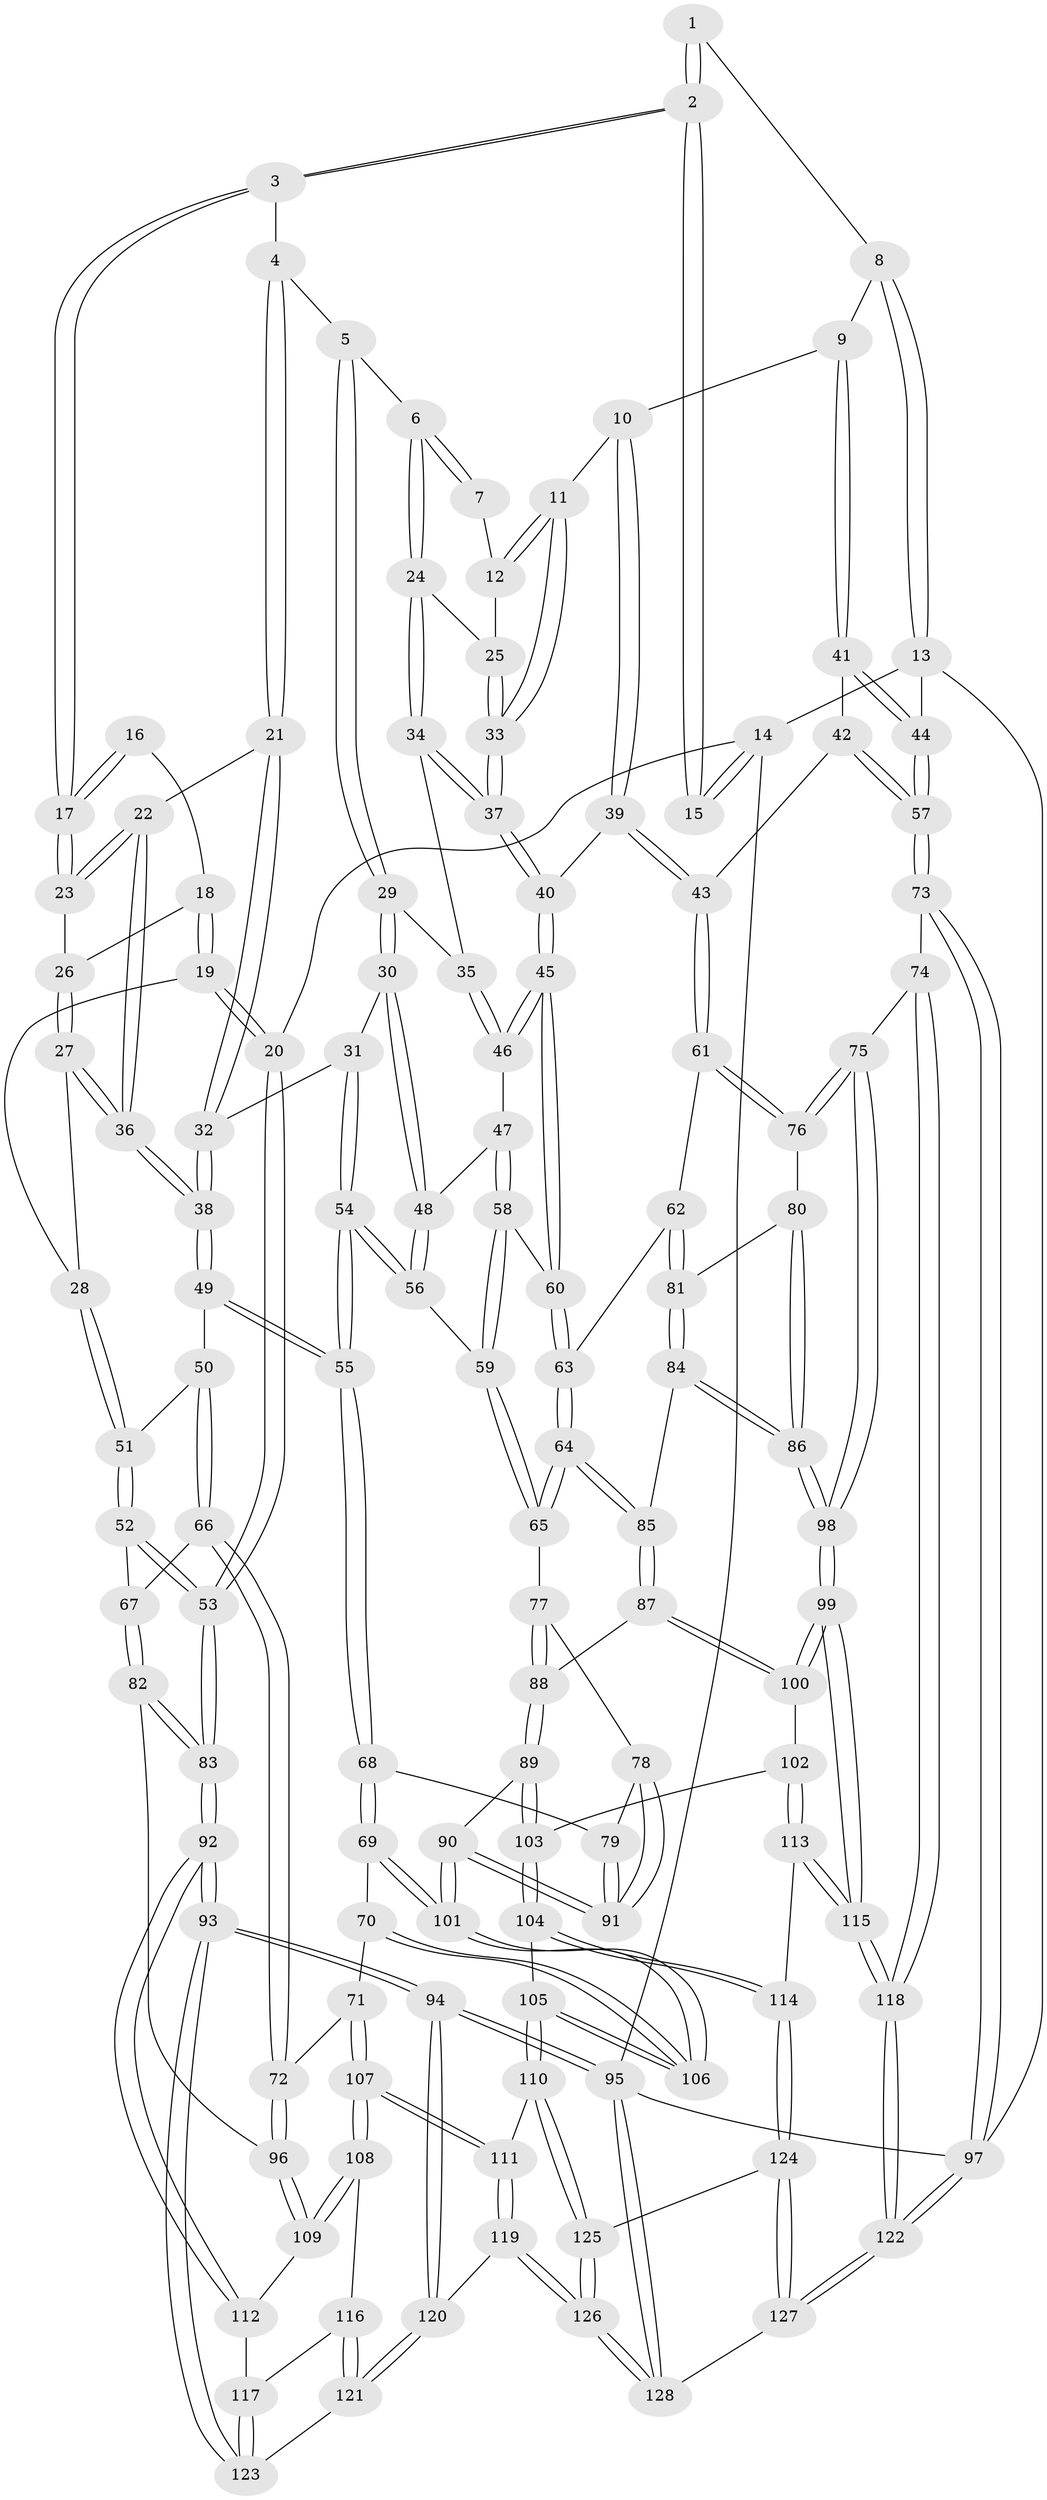 // Generated by graph-tools (version 1.1) at 2025/00/03/09/25 05:00:55]
// undirected, 128 vertices, 317 edges
graph export_dot {
graph [start="1"]
  node [color=gray90,style=filled];
  1 [pos="+0.7354560006399147+0"];
  2 [pos="+0.43929007834806705+0"];
  3 [pos="+0.43257444182641935+0"];
  4 [pos="+0.4393758656657047+0"];
  5 [pos="+0.5155832663437975+0.05990785810043787"];
  6 [pos="+0.5950292577914752+0.09227583347476874"];
  7 [pos="+0.7062883364171832+0"];
  8 [pos="+0.8319553378443297+0"];
  9 [pos="+0.8293286444418417+0.11682680329742202"];
  10 [pos="+0.8218356862832927+0.11984866355781841"];
  11 [pos="+0.7300616784626214+0.10975478974363573"];
  12 [pos="+0.6980923399586079+0.07643567625573787"];
  13 [pos="+1+0"];
  14 [pos="+0+0"];
  15 [pos="+0.11158740045327832+0"];
  16 [pos="+0.15549281128288536+0"];
  17 [pos="+0.23064881733950343+0.08501513622972642"];
  18 [pos="+0.10433495651323726+0.08352446492515228"];
  19 [pos="+0.011799552441511728+0.16375221738538145"];
  20 [pos="+0+0.14233143653398803"];
  21 [pos="+0.38404794830078187+0.10956906765062721"];
  22 [pos="+0.23926379177903803+0.10582328750018183"];
  23 [pos="+0.23068162909291212+0.08602610372778595"];
  24 [pos="+0.6085673798769727+0.10759707131746711"];
  25 [pos="+0.6450976060907916+0.10328570036431843"];
  26 [pos="+0.1637520306437712+0.10058441109693825"];
  27 [pos="+0.12750072731316464+0.19967264108090335"];
  28 [pos="+0.08736485134619539+0.2013950591834931"];
  29 [pos="+0.5095327020937018+0.1994125374498964"];
  30 [pos="+0.45520226489072346+0.22281734148188329"];
  31 [pos="+0.4357803252351681+0.22124427687119233"];
  32 [pos="+0.3905433793713585+0.18565968938053584"];
  33 [pos="+0.6941768735987414+0.1859280583927674"];
  34 [pos="+0.6014459102737655+0.16015590041592778"];
  35 [pos="+0.5312847519639852+0.20289295312099795"];
  36 [pos="+0.22533440569934574+0.21140760818278556"];
  37 [pos="+0.6877977217180751+0.22914376027301167"];
  38 [pos="+0.25291199759496474+0.24320055043145364"];
  39 [pos="+0.7449661864736745+0.23668384907715137"];
  40 [pos="+0.6919139761898516+0.24050171916576568"];
  41 [pos="+0.8983978178447697+0.15973301341329088"];
  42 [pos="+0.9201660553695566+0.21719387048588507"];
  43 [pos="+0.8595687915723835+0.3032275227888411"];
  44 [pos="+1+0"];
  45 [pos="+0.6855461367454281+0.25050348478566586"];
  46 [pos="+0.5569365615496278+0.23240238442485547"];
  47 [pos="+0.5673000785567547+0.2900694435939347"];
  48 [pos="+0.47650357516973496+0.262470667636205"];
  49 [pos="+0.2535745198762614+0.2992884818073361"];
  50 [pos="+0.21634201721673296+0.32238288895914213"];
  51 [pos="+0.10607201152359048+0.30766098897159916"];
  52 [pos="+0.07719503753076672+0.35516426191546635"];
  53 [pos="+0+0.2983826472865497"];
  54 [pos="+0.36672932869275127+0.3956997384712274"];
  55 [pos="+0.3579423785197138+0.4082890137025012"];
  56 [pos="+0.5019058209769398+0.32136808131417727"];
  57 [pos="+1+0.26818128970559507"];
  58 [pos="+0.5800765513690364+0.3308358800804916"];
  59 [pos="+0.5599274053292078+0.3552810348133792"];
  60 [pos="+0.6719463699986531+0.2959674630775593"];
  61 [pos="+0.8592987657947511+0.3193440318188895"];
  62 [pos="+0.7647777845996004+0.37678224253052306"];
  63 [pos="+0.711314725224861+0.37215480893436526"];
  64 [pos="+0.6663518425814935+0.44259274677398847"];
  65 [pos="+0.5589069440881248+0.37461959229037706"];
  66 [pos="+0.1479571508229388+0.42979388712736233"];
  67 [pos="+0.09387635827217343+0.38593943469976716"];
  68 [pos="+0.35970059514886055+0.42019150310362713"];
  69 [pos="+0.35690935866493273+0.426687707527055"];
  70 [pos="+0.32500674272663+0.4752600808084025"];
  71 [pos="+0.2719089704984842+0.5012868908332194"];
  72 [pos="+0.15736069282558213+0.46940659209123947"];
  73 [pos="+1+0.4955894790290873"];
  74 [pos="+1+0.4812782517861955"];
  75 [pos="+0.9803184177892704+0.4755945859173447"];
  76 [pos="+0.9378660196425923+0.43134410528743267"];
  77 [pos="+0.5411207218496576+0.397853372353125"];
  78 [pos="+0.5117604258241705+0.41172111559021674"];
  79 [pos="+0.41998933327521354+0.42749768868978294"];
  80 [pos="+0.8077875416165988+0.4349904787523971"];
  81 [pos="+0.776526201458816+0.4141028378423538"];
  82 [pos="+0+0.4699279089105355"];
  83 [pos="+0+0.4177766234224895"];
  84 [pos="+0.7656426964751547+0.46056496938665537"];
  85 [pos="+0.6665162244190455+0.44714370774081713"];
  86 [pos="+0.8040080994530919+0.5579121802690489"];
  87 [pos="+0.6597123853877185+0.4825902044040401"];
  88 [pos="+0.5767282953108542+0.5072910646320186"];
  89 [pos="+0.5609644920040588+0.5237740189767705"];
  90 [pos="+0.5200805376391558+0.5214872265684115"];
  91 [pos="+0.5184020569035946+0.5187222853299995"];
  92 [pos="+0+0.6735070271385671"];
  93 [pos="+0+0.7285901509976345"];
  94 [pos="+0+1"];
  95 [pos="+0+1"];
  96 [pos="+0.09508825651025139+0.5277038318922767"];
  97 [pos="+1+1"];
  98 [pos="+0.8103278834767539+0.5819081543516864"];
  99 [pos="+0.768438704085992+0.6335345925841891"];
  100 [pos="+0.6708694192962479+0.49949356854785976"];
  101 [pos="+0.4801596241232581+0.5528906265406843"];
  102 [pos="+0.5951238432660932+0.5869233701686317"];
  103 [pos="+0.5647461240297594+0.5374634800689384"];
  104 [pos="+0.48303878538456335+0.6872043522866533"];
  105 [pos="+0.43173426736490744+0.6748105457234447"];
  106 [pos="+0.4304458399561409+0.6618003004535096"];
  107 [pos="+0.23269719831619565+0.6565781083166096"];
  108 [pos="+0.1396422179430375+0.648952728218154"];
  109 [pos="+0.09298998293636633+0.5524478757949479"];
  110 [pos="+0.38383064783312576+0.7094493430148324"];
  111 [pos="+0.2705125699665001+0.6982004493792643"];
  112 [pos="+0.06202237620629725+0.5687467233200733"];
  113 [pos="+0.673924291538134+0.7402357580211377"];
  114 [pos="+0.6238194516259438+0.7429185885396026"];
  115 [pos="+0.7399202929589948+0.7513542734904758"];
  116 [pos="+0.1318209460040211+0.6572878254071008"];
  117 [pos="+0+0.7001546582630687"];
  118 [pos="+0.7985787398704463+0.8304263211666406"];
  119 [pos="+0.19397538462085628+0.8566846909735891"];
  120 [pos="+0.12098655832591318+0.8213509412275156"];
  121 [pos="+0.11361021785867487+0.8089180915951113"];
  122 [pos="+1+1"];
  123 [pos="+0+0.7211245835747081"];
  124 [pos="+0.5003308039584463+0.8696339705378897"];
  125 [pos="+0.38517019643884143+0.770037761401249"];
  126 [pos="+0.28779822196601923+1"];
  127 [pos="+0.42990423780397136+1"];
  128 [pos="+0.29149406347995943+1"];
  1 -- 2;
  1 -- 2;
  1 -- 8;
  2 -- 3;
  2 -- 3;
  2 -- 15;
  2 -- 15;
  3 -- 4;
  3 -- 17;
  3 -- 17;
  4 -- 5;
  4 -- 21;
  4 -- 21;
  5 -- 6;
  5 -- 29;
  5 -- 29;
  6 -- 7;
  6 -- 7;
  6 -- 24;
  6 -- 24;
  7 -- 12;
  8 -- 9;
  8 -- 13;
  8 -- 13;
  9 -- 10;
  9 -- 41;
  9 -- 41;
  10 -- 11;
  10 -- 39;
  10 -- 39;
  11 -- 12;
  11 -- 12;
  11 -- 33;
  11 -- 33;
  12 -- 25;
  13 -- 14;
  13 -- 44;
  13 -- 97;
  14 -- 15;
  14 -- 15;
  14 -- 20;
  14 -- 95;
  16 -- 17;
  16 -- 17;
  16 -- 18;
  17 -- 23;
  17 -- 23;
  18 -- 19;
  18 -- 19;
  18 -- 26;
  19 -- 20;
  19 -- 20;
  19 -- 28;
  20 -- 53;
  20 -- 53;
  21 -- 22;
  21 -- 32;
  21 -- 32;
  22 -- 23;
  22 -- 23;
  22 -- 36;
  22 -- 36;
  23 -- 26;
  24 -- 25;
  24 -- 34;
  24 -- 34;
  25 -- 33;
  25 -- 33;
  26 -- 27;
  26 -- 27;
  27 -- 28;
  27 -- 36;
  27 -- 36;
  28 -- 51;
  28 -- 51;
  29 -- 30;
  29 -- 30;
  29 -- 35;
  30 -- 31;
  30 -- 48;
  30 -- 48;
  31 -- 32;
  31 -- 54;
  31 -- 54;
  32 -- 38;
  32 -- 38;
  33 -- 37;
  33 -- 37;
  34 -- 35;
  34 -- 37;
  34 -- 37;
  35 -- 46;
  35 -- 46;
  36 -- 38;
  36 -- 38;
  37 -- 40;
  37 -- 40;
  38 -- 49;
  38 -- 49;
  39 -- 40;
  39 -- 43;
  39 -- 43;
  40 -- 45;
  40 -- 45;
  41 -- 42;
  41 -- 44;
  41 -- 44;
  42 -- 43;
  42 -- 57;
  42 -- 57;
  43 -- 61;
  43 -- 61;
  44 -- 57;
  44 -- 57;
  45 -- 46;
  45 -- 46;
  45 -- 60;
  45 -- 60;
  46 -- 47;
  47 -- 48;
  47 -- 58;
  47 -- 58;
  48 -- 56;
  48 -- 56;
  49 -- 50;
  49 -- 55;
  49 -- 55;
  50 -- 51;
  50 -- 66;
  50 -- 66;
  51 -- 52;
  51 -- 52;
  52 -- 53;
  52 -- 53;
  52 -- 67;
  53 -- 83;
  53 -- 83;
  54 -- 55;
  54 -- 55;
  54 -- 56;
  54 -- 56;
  55 -- 68;
  55 -- 68;
  56 -- 59;
  57 -- 73;
  57 -- 73;
  58 -- 59;
  58 -- 59;
  58 -- 60;
  59 -- 65;
  59 -- 65;
  60 -- 63;
  60 -- 63;
  61 -- 62;
  61 -- 76;
  61 -- 76;
  62 -- 63;
  62 -- 81;
  62 -- 81;
  63 -- 64;
  63 -- 64;
  64 -- 65;
  64 -- 65;
  64 -- 85;
  64 -- 85;
  65 -- 77;
  66 -- 67;
  66 -- 72;
  66 -- 72;
  67 -- 82;
  67 -- 82;
  68 -- 69;
  68 -- 69;
  68 -- 79;
  69 -- 70;
  69 -- 101;
  69 -- 101;
  70 -- 71;
  70 -- 106;
  70 -- 106;
  71 -- 72;
  71 -- 107;
  71 -- 107;
  72 -- 96;
  72 -- 96;
  73 -- 74;
  73 -- 97;
  73 -- 97;
  74 -- 75;
  74 -- 118;
  74 -- 118;
  75 -- 76;
  75 -- 76;
  75 -- 98;
  75 -- 98;
  76 -- 80;
  77 -- 78;
  77 -- 88;
  77 -- 88;
  78 -- 79;
  78 -- 91;
  78 -- 91;
  79 -- 91;
  79 -- 91;
  80 -- 81;
  80 -- 86;
  80 -- 86;
  81 -- 84;
  81 -- 84;
  82 -- 83;
  82 -- 83;
  82 -- 96;
  83 -- 92;
  83 -- 92;
  84 -- 85;
  84 -- 86;
  84 -- 86;
  85 -- 87;
  85 -- 87;
  86 -- 98;
  86 -- 98;
  87 -- 88;
  87 -- 100;
  87 -- 100;
  88 -- 89;
  88 -- 89;
  89 -- 90;
  89 -- 103;
  89 -- 103;
  90 -- 91;
  90 -- 91;
  90 -- 101;
  90 -- 101;
  92 -- 93;
  92 -- 93;
  92 -- 112;
  92 -- 112;
  93 -- 94;
  93 -- 94;
  93 -- 123;
  93 -- 123;
  94 -- 95;
  94 -- 95;
  94 -- 120;
  94 -- 120;
  95 -- 128;
  95 -- 128;
  95 -- 97;
  96 -- 109;
  96 -- 109;
  97 -- 122;
  97 -- 122;
  98 -- 99;
  98 -- 99;
  99 -- 100;
  99 -- 100;
  99 -- 115;
  99 -- 115;
  100 -- 102;
  101 -- 106;
  101 -- 106;
  102 -- 103;
  102 -- 113;
  102 -- 113;
  103 -- 104;
  103 -- 104;
  104 -- 105;
  104 -- 114;
  104 -- 114;
  105 -- 106;
  105 -- 106;
  105 -- 110;
  105 -- 110;
  107 -- 108;
  107 -- 108;
  107 -- 111;
  107 -- 111;
  108 -- 109;
  108 -- 109;
  108 -- 116;
  109 -- 112;
  110 -- 111;
  110 -- 125;
  110 -- 125;
  111 -- 119;
  111 -- 119;
  112 -- 117;
  113 -- 114;
  113 -- 115;
  113 -- 115;
  114 -- 124;
  114 -- 124;
  115 -- 118;
  115 -- 118;
  116 -- 117;
  116 -- 121;
  116 -- 121;
  117 -- 123;
  117 -- 123;
  118 -- 122;
  118 -- 122;
  119 -- 120;
  119 -- 126;
  119 -- 126;
  120 -- 121;
  120 -- 121;
  121 -- 123;
  122 -- 127;
  122 -- 127;
  124 -- 125;
  124 -- 127;
  124 -- 127;
  125 -- 126;
  125 -- 126;
  126 -- 128;
  126 -- 128;
  127 -- 128;
}
